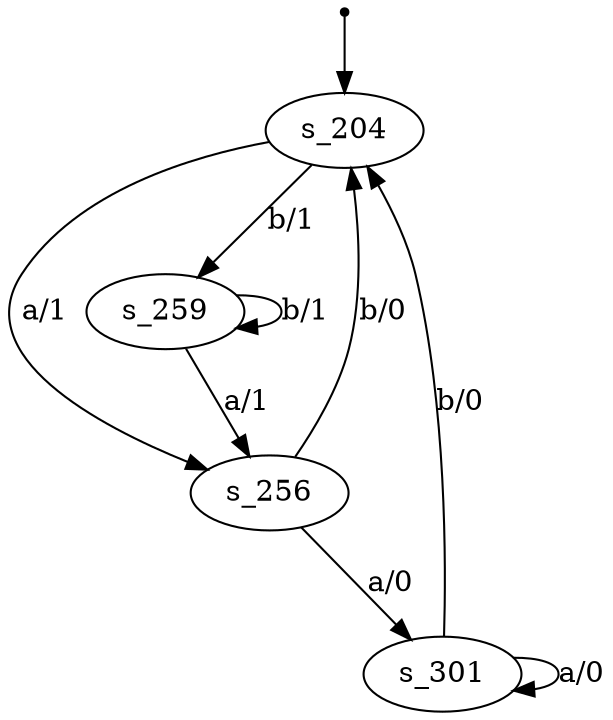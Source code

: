 digraph fsm {
	s_204 [root=true]
	s_256
	s_301
	s_259
	qi [shape = point]
	qi -> s_204
	s_204 -> s_256 [label="a/1"]
	s_256 -> s_301 [label="a/0"]
	s_301 -> s_301 [label="a/0"]
	s_301 -> s_204 [label="b/0"]
	s_204 -> s_259 [label="b/1"]
	s_259 -> s_259 [label="b/1"]
	s_256 -> s_204 [label="b/0"]
	s_259 -> s_256 [label="a/1"]
}